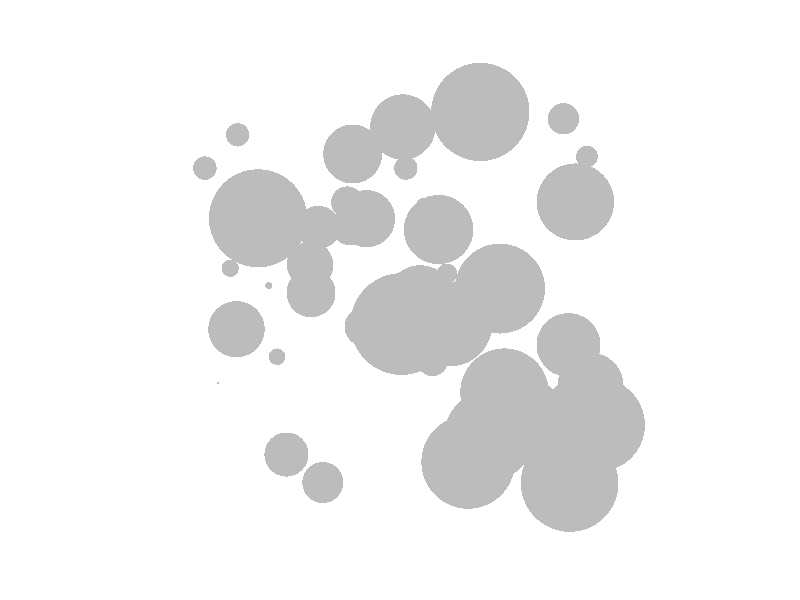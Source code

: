 #include "colors.inc"
background { rgb <1, 1, 1> }
camera {location <0, 0, 10>up <0,1,0> right <-1.33,0,0> angle 18look_at <0, 0, 0> sky <0, 1, 0> }
sphere { <-0.635816, 0.648261, 0.111178>, 0.0456699 texture {  pigment { rgb <0.5, 0.5, 0.5> transmit 0.201814} } }
sphere { <0.308375, 0.676213, 0.176817>, 0.0892306 texture {  pigment { rgb <0.5, 0.5, 0.5> transmit 0.525872} } }
sphere { <0.490247, -0.461842, -0.0555061>, 0.0104299 texture {  pigment { rgb <0.5, 0.5, 0.5> transmit 0.872772} } }
sphere { <-0.666759, -0.119301, -0.297573>, 0.114725 texture {  pigment { rgb <0.5, 0.5, 0.5> transmit 0.936301} } }
sphere { <0.416061, 0.0233117, -0.239268>, 0.149718 texture {  pigment { rgb <0.5, 0.5, 0.5> transmit 0.88057} } }
sphere { <0.160643, -0.259323, -0.169479>, 0.0142409 texture {  pigment { rgb <0.5, 0.5, 0.5> transmit 0.337305} } }
sphere { <0.206519, -0.100234, -0.478641>, 0.175842 texture {  pigment { rgb <0.5, 0.5, 0.5> transmit 0.407871} } }
sphere { <0.295192, 0.693058, 0.712375>, 0.180527 texture {  pigment { rgb <0.5, 0.5, 0.5> transmit 0.0508875} } }
sphere { <0.71675, -0.191839, -0.743509>, 0.135664 texture {  pigment { rgb <0.5, 0.5, 0.5> transmit 0.056791} } }
sphere { <-0.15318, -0.112967, -0.591267>, 0.0794027 texture {  pigment { rgb <0.5, 0.5, 0.5> transmit 0.398638} } }
sphere { <0.180523, 0.101446, 0.266698>, 0.0394557 texture {  pigment { rgb <0.5, 0.5, 0.5> transmit 0.96693} } }
sphere { <0.415652, -0.36891, -0.0468324>, 0.175786 texture {  pigment { rgb <0.5, 0.5, 0.5> transmit 0.92874} } }
sphere { <-0.200878, 0.295351, -0.0992876>, 0.0750188 texture {  pigment { rgb <0.5, 0.5, 0.5> transmit 0.325847} } }
sphere { <-0.360347, 0.142042, -0.124373>, 0.0930381 texture {  pigment { rgb <0.5, 0.5, 0.5> transmit 0.0916659} } }
sphere { <0.0908564, 0.366524, 0.238871>, 0.0286392 texture {  pigment { rgb <0.5, 0.5, 0.5> transmit 0.534572} } }
sphere { <-0.419633, -0.572556, 0.66565>, 0.0813364 texture {  pigment { rgb <0.5, 0.5, 0.5> transmit 0.335904} } }
sphere { <-0.300602, 0.267644, 0.706319>, 0.0795692 texture {  pigment { rgb <0.5, 0.5, 0.5> transmit 0.0498667} } }
sphere { <0.724349, -0.45835, 0.745296>, 0.172079 texture {  pigment { rgb <0.5, 0.5, 0.5> transmit 0.578035} } }
sphere { <0.329961, -0.627528, -0.43169>, 0.00806119 texture {  pigment { rgb <0.5, 0.5, 0.5> transmit 0.0411907} } }
sphere { <-0.135236, 0.328614, -0.183945>, 0.115315 texture {  pigment { rgb <0.5, 0.5, 0.5> transmit 0.395177} } }
sphere { <-0.512264, 0.0561629, 0.140172>, 0.0136316 texture {  pigment { rgb <0.5, 0.5, 0.5> transmit 0.267005} } }
sphere { <0.554372, -0.410666, -0.14421>, 0.0259772 texture {  pigment { rgb <0.5, 0.5, 0.5> transmit 0.840097} } }
sphere { <-0.702576, 0.131524, -0.447759>, 0.0354039 texture {  pigment { rgb <0.5, 0.5, 0.5> transmit 0.918223} } }
sphere { <-0.37699, 0.0301566, -0.703683>, 0.103578 texture {  pigment { rgb <0.5, 0.5, 0.5> transmit 0.615243} } }
sphere { <0.65, -0.412297, 0.581098>, 0.111898 texture {  pigment { rgb <0.5, 0.5, 0.5> transmit 0.376045} } }
sphere { <-0.302922, -0.718149, 0.0889057>, 0.0803327 texture {  pigment { rgb <0.5, 0.5, 0.5> transmit 0.973419} } }
sphere { <0.698931, 0.53739, 0.55726>, 0.0406302 texture {  pigment { rgb <0.5, 0.5, 0.5> transmit 0.0722029} } }
sphere { <0.287386, -0.685741, -0.661492>, 0.197023 texture {  pigment { rgb <0.5, 0.5, 0.5> transmit 0.275777} } }
sphere { <0.480516, -0.486303, -0.219643>, 0.183959 texture {  pigment { rgb <0.5, 0.5, 0.5> transmit 0.0228385} } }
sphere { <0.743778, -0.334955, 0.139565>, 0.12835 texture {  pigment { rgb <0.5, 0.5, 0.5> transmit 0.327252} } }
sphere { <-0.535907, 0.309394, 0.460465>, 0.185231 texture {  pigment { rgb <0.5, 0.5, 0.5> transmit 0.0629971} } }
sphere { <-0.747967, -0.342688, -0.371362>, 0.00441617 texture {  pigment { rgb <0.5, 0.5, 0.5> transmit 0.0974156} } }
sphere { <0.146529, 0.267905, 0.4183>, 0.131501 texture {  pigment { rgb <0.5, 0.5, 0.5> transmit 0.648453} } }
sphere { <-0.209207, 0.387606, -0.00898658>, 0.0636056 texture {  pigment { rgb <0.5, 0.5, 0.5> transmit 0.0501111} } }
sphere { <-0.717915, 0.486288, 0.709986>, 0.0432268 texture {  pigment { rgb <0.5, 0.5, 0.5> transmit 0.386022} } }
sphere { <-0.196348, 0.606727, -0.472835>, 0.12205 texture {  pigment { rgb <0.5, 0.5, 0.5> transmit 0.176977} } }
sphere { <0.369272, -0.566634, -0.488803>, 0.186366 texture {  pigment { rgb <0.5, 0.5, 0.5> transmit 0.346127} } }
sphere { <0.678209, 0.379993, 0.230887>, 0.149195 texture {  pigment { rgb <0.5, 0.5, 0.5> transmit 0.778043} } }
sphere { <0.647563, 0.719764, -0.00657456>, 0.0621637 texture {  pigment { rgb <0.5, 0.5, 0.5> transmit 0.656977} } }
sphere { <0.389849, 0.044485, 0.146498>, 0.175544 texture {  pigment { rgb <0.5, 0.5, 0.5> transmit 0.674605} } }
sphere { <-0.200105, 0.324401, 0.0189634>, 0.0159724 texture {  pigment { rgb <0.5, 0.5, 0.5> transmit 0.70669} } }
sphere { <0.0213872, 0.488642, 0.665841>, 0.0432238 texture {  pigment { rgb <0.5, 0.5, 0.5> transmit 0.200192} } }
sphere { <-0.518859, -0.239808, -0.656636>, 0.0346986 texture {  pigment { rgb <0.5, 0.5, 0.5> transmit 0.920773} } }
sphere { <0.137457, -0.256816, -0.682509>, 0.0657036 texture {  pigment { rgb <0.5, 0.5, 0.5> transmit 0.224444} } }
sphere { <0.0055536, -0.0901826, 0.553008>, 0.190671 texture {  pigment { rgb <0.5, 0.5, 0.5> transmit 0.938843} } }
sphere { <0.0852175, 0.00434012, -0.5924>, 0.141663 texture {  pigment { rgb <0.5, 0.5, 0.5> transmit 0.0448167} } }
sphere { <0.115485, -0.0741175, 0.378642>, 0.0529885 texture {  pigment { rgb <0.5, 0.5, 0.5> transmit 0.225426} } }
sphere { <0.0117673, 0.732079, -0.664207>, 0.137892 texture {  pigment { rgb <0.5, 0.5, 0.5> transmit 0.233785} } }
sphere { <0.21546, -0.672575, -0.0286075>, 0.0309542 texture {  pigment { rgb <0.5, 0.5, 0.5> transmit 0.060303} } }
sphere { <0.622299, -0.673519, 0.730295>, 0.178693 texture {  pigment { rgb <0.5, 0.5, 0.5> transmit 0.041799} } }
light_source {<10, 10, 10> color White}
light_source {<0, 0, 10> color White}
light_source {<-10, -10, 10> color White}
